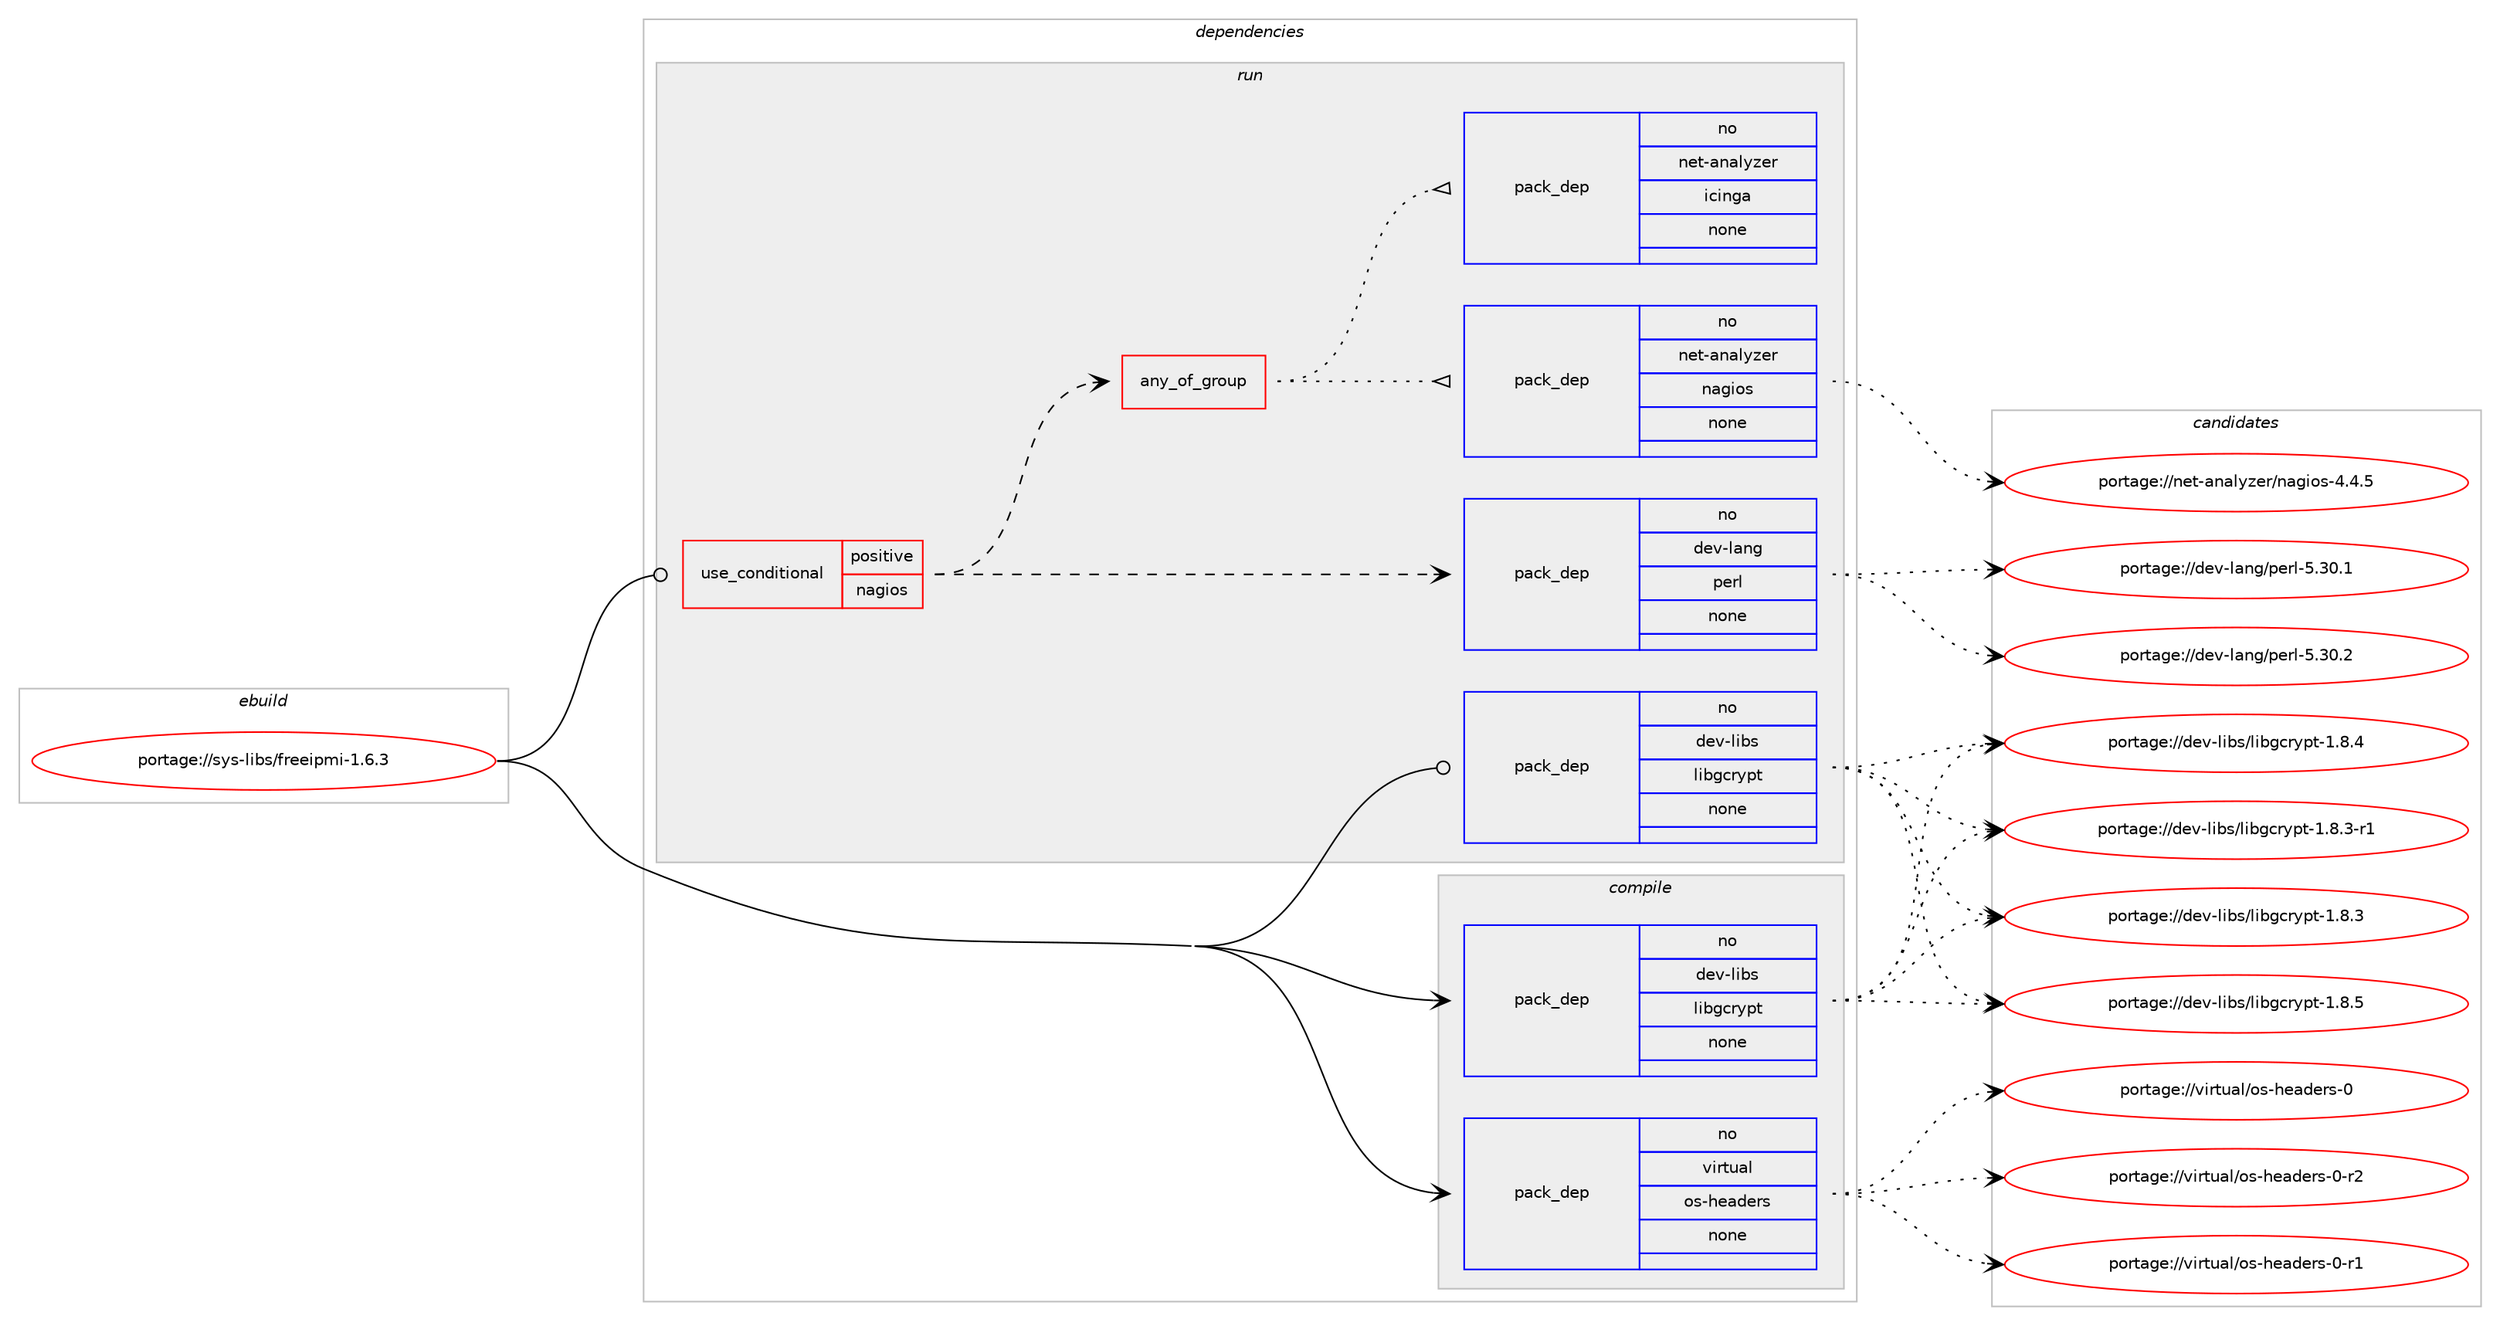 digraph prolog {

# *************
# Graph options
# *************

newrank=true;
concentrate=true;
compound=true;
graph [rankdir=LR,fontname=Helvetica,fontsize=10,ranksep=1.5];#, ranksep=2.5, nodesep=0.2];
edge  [arrowhead=vee];
node  [fontname=Helvetica,fontsize=10];

# **********
# The ebuild
# **********

subgraph cluster_leftcol {
color=gray;
rank=same;
label=<<i>ebuild</i>>;
id [label="portage://sys-libs/freeipmi-1.6.3", color=red, width=4, href="../sys-libs/freeipmi-1.6.3.svg"];
}

# ****************
# The dependencies
# ****************

subgraph cluster_midcol {
color=gray;
label=<<i>dependencies</i>>;
subgraph cluster_compile {
fillcolor="#eeeeee";
style=filled;
label=<<i>compile</i>>;
subgraph pack2331 {
dependency2678 [label=<<TABLE BORDER="0" CELLBORDER="1" CELLSPACING="0" CELLPADDING="4" WIDTH="220"><TR><TD ROWSPAN="6" CELLPADDING="30">pack_dep</TD></TR><TR><TD WIDTH="110">no</TD></TR><TR><TD>dev-libs</TD></TR><TR><TD>libgcrypt</TD></TR><TR><TD>none</TD></TR><TR><TD></TD></TR></TABLE>>, shape=none, color=blue];
}
id:e -> dependency2678:w [weight=20,style="solid",arrowhead="vee"];
subgraph pack2332 {
dependency2679 [label=<<TABLE BORDER="0" CELLBORDER="1" CELLSPACING="0" CELLPADDING="4" WIDTH="220"><TR><TD ROWSPAN="6" CELLPADDING="30">pack_dep</TD></TR><TR><TD WIDTH="110">no</TD></TR><TR><TD>virtual</TD></TR><TR><TD>os-headers</TD></TR><TR><TD>none</TD></TR><TR><TD></TD></TR></TABLE>>, shape=none, color=blue];
}
id:e -> dependency2679:w [weight=20,style="solid",arrowhead="vee"];
}
subgraph cluster_compileandrun {
fillcolor="#eeeeee";
style=filled;
label=<<i>compile and run</i>>;
}
subgraph cluster_run {
fillcolor="#eeeeee";
style=filled;
label=<<i>run</i>>;
subgraph cond279 {
dependency2680 [label=<<TABLE BORDER="0" CELLBORDER="1" CELLSPACING="0" CELLPADDING="4"><TR><TD ROWSPAN="3" CELLPADDING="10">use_conditional</TD></TR><TR><TD>positive</TD></TR><TR><TD>nagios</TD></TR></TABLE>>, shape=none, color=red];
subgraph any66 {
dependency2681 [label=<<TABLE BORDER="0" CELLBORDER="1" CELLSPACING="0" CELLPADDING="4"><TR><TD CELLPADDING="10">any_of_group</TD></TR></TABLE>>, shape=none, color=red];subgraph pack2333 {
dependency2682 [label=<<TABLE BORDER="0" CELLBORDER="1" CELLSPACING="0" CELLPADDING="4" WIDTH="220"><TR><TD ROWSPAN="6" CELLPADDING="30">pack_dep</TD></TR><TR><TD WIDTH="110">no</TD></TR><TR><TD>net-analyzer</TD></TR><TR><TD>icinga</TD></TR><TR><TD>none</TD></TR><TR><TD></TD></TR></TABLE>>, shape=none, color=blue];
}
dependency2681:e -> dependency2682:w [weight=20,style="dotted",arrowhead="oinv"];
subgraph pack2334 {
dependency2683 [label=<<TABLE BORDER="0" CELLBORDER="1" CELLSPACING="0" CELLPADDING="4" WIDTH="220"><TR><TD ROWSPAN="6" CELLPADDING="30">pack_dep</TD></TR><TR><TD WIDTH="110">no</TD></TR><TR><TD>net-analyzer</TD></TR><TR><TD>nagios</TD></TR><TR><TD>none</TD></TR><TR><TD></TD></TR></TABLE>>, shape=none, color=blue];
}
dependency2681:e -> dependency2683:w [weight=20,style="dotted",arrowhead="oinv"];
}
dependency2680:e -> dependency2681:w [weight=20,style="dashed",arrowhead="vee"];
subgraph pack2335 {
dependency2684 [label=<<TABLE BORDER="0" CELLBORDER="1" CELLSPACING="0" CELLPADDING="4" WIDTH="220"><TR><TD ROWSPAN="6" CELLPADDING="30">pack_dep</TD></TR><TR><TD WIDTH="110">no</TD></TR><TR><TD>dev-lang</TD></TR><TR><TD>perl</TD></TR><TR><TD>none</TD></TR><TR><TD></TD></TR></TABLE>>, shape=none, color=blue];
}
dependency2680:e -> dependency2684:w [weight=20,style="dashed",arrowhead="vee"];
}
id:e -> dependency2680:w [weight=20,style="solid",arrowhead="odot"];
subgraph pack2336 {
dependency2685 [label=<<TABLE BORDER="0" CELLBORDER="1" CELLSPACING="0" CELLPADDING="4" WIDTH="220"><TR><TD ROWSPAN="6" CELLPADDING="30">pack_dep</TD></TR><TR><TD WIDTH="110">no</TD></TR><TR><TD>dev-libs</TD></TR><TR><TD>libgcrypt</TD></TR><TR><TD>none</TD></TR><TR><TD></TD></TR></TABLE>>, shape=none, color=blue];
}
id:e -> dependency2685:w [weight=20,style="solid",arrowhead="odot"];
}
}

# **************
# The candidates
# **************

subgraph cluster_choices {
rank=same;
color=gray;
label=<<i>candidates</i>>;

subgraph choice2331 {
color=black;
nodesep=1;
choice1001011184510810598115471081059810399114121112116454946564653 [label="portage://dev-libs/libgcrypt-1.8.5", color=red, width=4,href="../dev-libs/libgcrypt-1.8.5.svg"];
choice1001011184510810598115471081059810399114121112116454946564652 [label="portage://dev-libs/libgcrypt-1.8.4", color=red, width=4,href="../dev-libs/libgcrypt-1.8.4.svg"];
choice10010111845108105981154710810598103991141211121164549465646514511449 [label="portage://dev-libs/libgcrypt-1.8.3-r1", color=red, width=4,href="../dev-libs/libgcrypt-1.8.3-r1.svg"];
choice1001011184510810598115471081059810399114121112116454946564651 [label="portage://dev-libs/libgcrypt-1.8.3", color=red, width=4,href="../dev-libs/libgcrypt-1.8.3.svg"];
dependency2678:e -> choice1001011184510810598115471081059810399114121112116454946564653:w [style=dotted,weight="100"];
dependency2678:e -> choice1001011184510810598115471081059810399114121112116454946564652:w [style=dotted,weight="100"];
dependency2678:e -> choice10010111845108105981154710810598103991141211121164549465646514511449:w [style=dotted,weight="100"];
dependency2678:e -> choice1001011184510810598115471081059810399114121112116454946564651:w [style=dotted,weight="100"];
}
subgraph choice2332 {
color=black;
nodesep=1;
choice1181051141161179710847111115451041019710010111411545484511450 [label="portage://virtual/os-headers-0-r2", color=red, width=4,href="../virtual/os-headers-0-r2.svg"];
choice1181051141161179710847111115451041019710010111411545484511449 [label="portage://virtual/os-headers-0-r1", color=red, width=4,href="../virtual/os-headers-0-r1.svg"];
choice118105114116117971084711111545104101971001011141154548 [label="portage://virtual/os-headers-0", color=red, width=4,href="../virtual/os-headers-0.svg"];
dependency2679:e -> choice1181051141161179710847111115451041019710010111411545484511450:w [style=dotted,weight="100"];
dependency2679:e -> choice1181051141161179710847111115451041019710010111411545484511449:w [style=dotted,weight="100"];
dependency2679:e -> choice118105114116117971084711111545104101971001011141154548:w [style=dotted,weight="100"];
}
subgraph choice2333 {
color=black;
nodesep=1;
}
subgraph choice2334 {
color=black;
nodesep=1;
choice1101011164597110971081211221011144711097103105111115455246524653 [label="portage://net-analyzer/nagios-4.4.5", color=red, width=4,href="../net-analyzer/nagios-4.4.5.svg"];
dependency2683:e -> choice1101011164597110971081211221011144711097103105111115455246524653:w [style=dotted,weight="100"];
}
subgraph choice2335 {
color=black;
nodesep=1;
choice10010111845108971101034711210111410845534651484650 [label="portage://dev-lang/perl-5.30.2", color=red, width=4,href="../dev-lang/perl-5.30.2.svg"];
choice10010111845108971101034711210111410845534651484649 [label="portage://dev-lang/perl-5.30.1", color=red, width=4,href="../dev-lang/perl-5.30.1.svg"];
dependency2684:e -> choice10010111845108971101034711210111410845534651484650:w [style=dotted,weight="100"];
dependency2684:e -> choice10010111845108971101034711210111410845534651484649:w [style=dotted,weight="100"];
}
subgraph choice2336 {
color=black;
nodesep=1;
choice1001011184510810598115471081059810399114121112116454946564653 [label="portage://dev-libs/libgcrypt-1.8.5", color=red, width=4,href="../dev-libs/libgcrypt-1.8.5.svg"];
choice1001011184510810598115471081059810399114121112116454946564652 [label="portage://dev-libs/libgcrypt-1.8.4", color=red, width=4,href="../dev-libs/libgcrypt-1.8.4.svg"];
choice10010111845108105981154710810598103991141211121164549465646514511449 [label="portage://dev-libs/libgcrypt-1.8.3-r1", color=red, width=4,href="../dev-libs/libgcrypt-1.8.3-r1.svg"];
choice1001011184510810598115471081059810399114121112116454946564651 [label="portage://dev-libs/libgcrypt-1.8.3", color=red, width=4,href="../dev-libs/libgcrypt-1.8.3.svg"];
dependency2685:e -> choice1001011184510810598115471081059810399114121112116454946564653:w [style=dotted,weight="100"];
dependency2685:e -> choice1001011184510810598115471081059810399114121112116454946564652:w [style=dotted,weight="100"];
dependency2685:e -> choice10010111845108105981154710810598103991141211121164549465646514511449:w [style=dotted,weight="100"];
dependency2685:e -> choice1001011184510810598115471081059810399114121112116454946564651:w [style=dotted,weight="100"];
}
}

}
